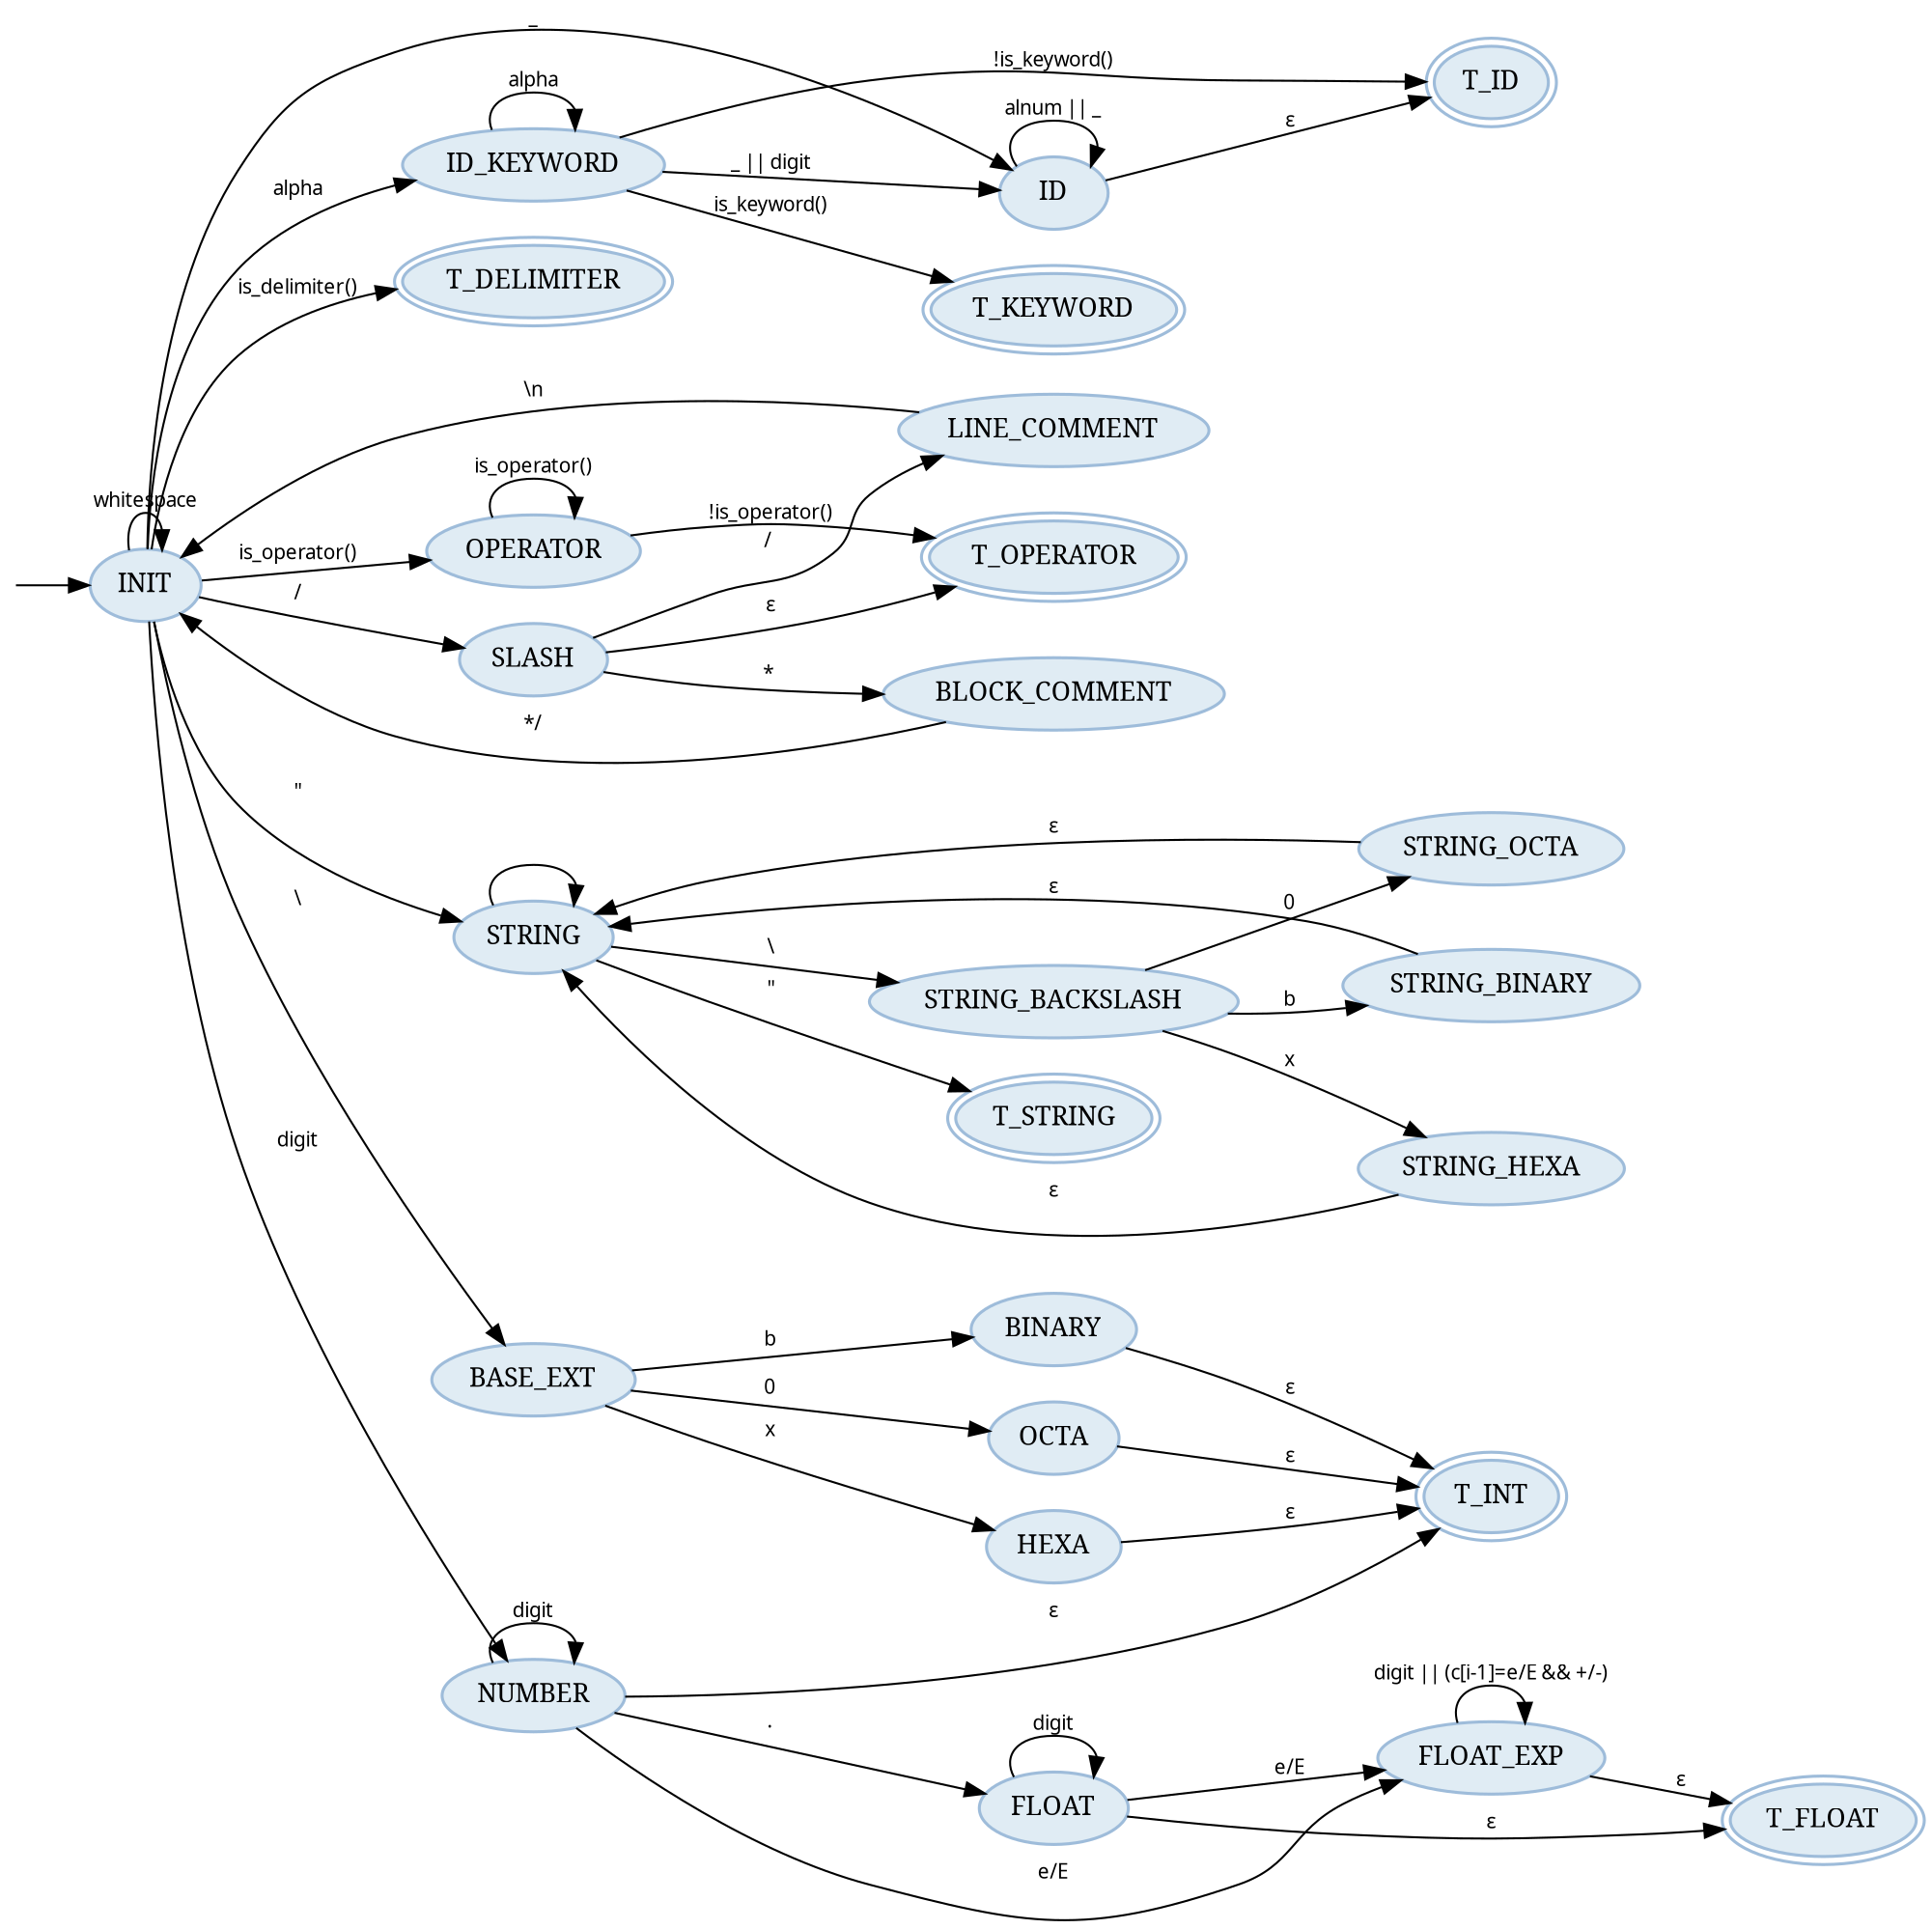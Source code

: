 digraph G {
    rankdir="LR";
    ranksep="0.5";
    fontname="sans-serif";
    ratio="auto";
    splines="true";
    size="30";
    margin="0.0";
    style="bold, rounded";
    penwidth="1";
    edge [comment="Wildcard edge", 
          color=2, 
          fontname="sans-serif", 
          fontsize=10, 
          fontcolor=3];
    node [fontname="serif", 
          colorscheme="bupu3", 
          color="2", 
          style="filled", 
          distortion="0.0", 
          fontsize=13, 
          fillcolor="1", 
          fontcolor="4", 
          penwidth="1.5"];

T_ID, T_KEYWORD, T_OPERATOR, T_DELIMITER, T_STRING, T_INT, T_FLOAT [peripheries=2];

DUMMY [style=invis,shape=point];

		DUMMY -> INIT;

    INIT -> SLASH [label="/"];
    INIT -> OPERATOR  [label="is_operator()"];
    INIT -> INIT  [label="whitespace"];
    INIT -> ID  [label="_"];
    INIT -> ID_KEYWORD  [label="alpha"];
    INIT -> STRING  [label="\""];
    INIT -> NUMBER  [label="digit"];
    INIT -> T_DELIMITER  [label="is_delimiter()"];
    INIT -> BASE_EXT [label="\\"];

    ID_KEYWORD -> ID_KEYWORD  [label="alpha"];
    ID_KEYWORD -> ID  [label="_ || digit"];
    ID_KEYWORD -> T_KEYWORD  [label="is_keyword()"];
    ID_KEYWORD -> T_ID [label="!is_keyword()"];

    ID -> ID  [label="alnum || _"];
    ID -> T_ID [label="ε"];

    OPERATOR -> OPERATOR  [label="is_operator()"];
    OPERATOR -> T_OPERATOR [label="!is_operator()"];

    SLASH -> LINE_COMMENT  [label="\/ "];
    SLASH -> BLOCK_COMMENT  [label="\* "];
    SLASH -> T_OPERATOR [label="ε"];

    STRING -> T_STRING  [label="\""];
    STRING -> STRING;
    STRING -> STRING_BACKSLASH  [label="\\"];

    STRING_BACKSLASH -> STRING_HEXA  [label="x"];
    STRING_BACKSLASH -> STRING_BINARY  [label="b"];
    STRING_BACKSLASH -> STRING_OCTA  [label="0"];

    STRING_HEXA -> STRING [label="ε"];
    STRING_BINARY -> STRING [label="ε"];
    STRING_OCTA -> STRING [label="ε"];

    LINE_COMMENT -> INIT  [label="\\n"];
    BLOCK_COMMENT -> INIT  [label="\*\/"];

    NUMBER -> NUMBER  [label="digit"];
    NUMBER -> T_INT [label="ε"];
    NUMBER -> FLOAT  [label="."];
    NUMBER -> FLOAT_EXP  [label="e/E"];

    FLOAT -> FLOAT  [label="digit"];
    FLOAT -> FLOAT_EXP  [label="e/E"];
    FLOAT -> T_FLOAT [label="ε"];
    FLOAT_EXP -> FLOAT_EXP  [label="digit || (c[i-1]=e/E && +/-)"];
    FLOAT_EXP -> T_FLOAT [label="ε"];

    BASE_EXT -> BINARY [label="b"];
    BASE_EXT -> OCTA [label="0"];
    BASE_EXT -> HEXA [label="x"];

    BINARY -> T_INT [label="ε"];
    OCTA -> T_INT [label="ε"];
    HEXA -> T_INT [label="ε"];
}
